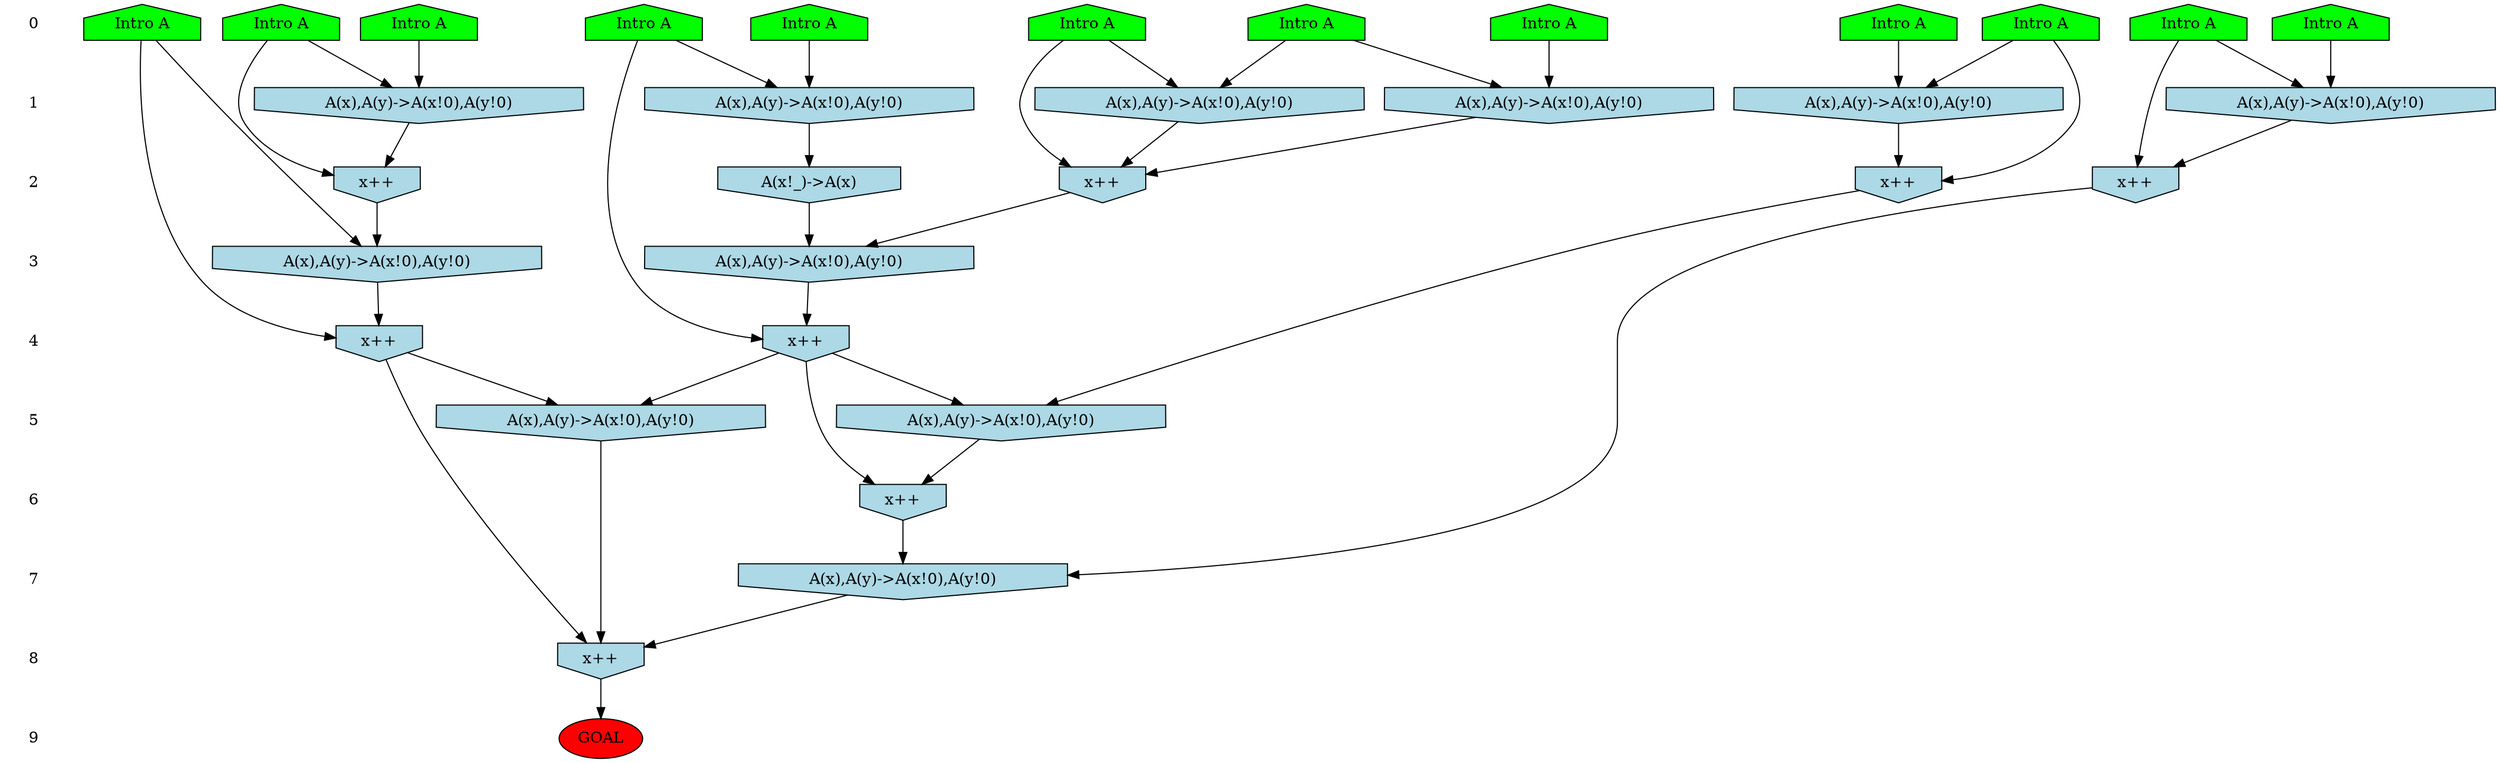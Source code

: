 /* Compression of 1 causal flows obtained in average at 1.520107E+00 t.u */
/* Compressed causal flows were: [388] */
digraph G{
 ranksep=.5 ; 
{ rank = same ; "0" [shape=plaintext] ; node_1 [label ="Intro A", shape=house, style=filled, fillcolor=green] ;
node_2 [label ="Intro A", shape=house, style=filled, fillcolor=green] ;
node_3 [label ="Intro A", shape=house, style=filled, fillcolor=green] ;
node_4 [label ="Intro A", shape=house, style=filled, fillcolor=green] ;
node_5 [label ="Intro A", shape=house, style=filled, fillcolor=green] ;
node_6 [label ="Intro A", shape=house, style=filled, fillcolor=green] ;
node_7 [label ="Intro A", shape=house, style=filled, fillcolor=green] ;
node_8 [label ="Intro A", shape=house, style=filled, fillcolor=green] ;
node_9 [label ="Intro A", shape=house, style=filled, fillcolor=green] ;
node_10 [label ="Intro A", shape=house, style=filled, fillcolor=green] ;
node_11 [label ="Intro A", shape=house, style=filled, fillcolor=green] ;
node_12 [label ="Intro A", shape=house, style=filled, fillcolor=green] ;
}
{ rank = same ; "1" [shape=plaintext] ; node_13 [label="A(x),A(y)->A(x!0),A(y!0)", shape=invhouse, style=filled, fillcolor = lightblue] ;
node_14 [label="A(x),A(y)->A(x!0),A(y!0)", shape=invhouse, style=filled, fillcolor = lightblue] ;
node_15 [label="A(x),A(y)->A(x!0),A(y!0)", shape=invhouse, style=filled, fillcolor = lightblue] ;
node_16 [label="A(x),A(y)->A(x!0),A(y!0)", shape=invhouse, style=filled, fillcolor = lightblue] ;
node_18 [label="A(x),A(y)->A(x!0),A(y!0)", shape=invhouse, style=filled, fillcolor = lightblue] ;
node_21 [label="A(x),A(y)->A(x!0),A(y!0)", shape=invhouse, style=filled, fillcolor = lightblue] ;
}
{ rank = same ; "2" [shape=plaintext] ; node_17 [label="A(x!_)->A(x)", shape=invhouse, style=filled, fillcolor = lightblue] ;
node_19 [label="x++", shape=invhouse, style=filled, fillcolor = lightblue] ;
node_20 [label="x++", shape=invhouse, style=filled, fillcolor = lightblue] ;
node_23 [label="x++", shape=invhouse, style=filled, fillcolor = lightblue] ;
node_25 [label="x++", shape=invhouse, style=filled, fillcolor = lightblue] ;
}
{ rank = same ; "3" [shape=plaintext] ; node_22 [label="A(x),A(y)->A(x!0),A(y!0)", shape=invhouse, style=filled, fillcolor = lightblue] ;
node_24 [label="A(x),A(y)->A(x!0),A(y!0)", shape=invhouse, style=filled, fillcolor = lightblue] ;
}
{ rank = same ; "4" [shape=plaintext] ; node_26 [label="x++", shape=invhouse, style=filled, fillcolor = lightblue] ;
node_29 [label="x++", shape=invhouse, style=filled, fillcolor = lightblue] ;
}
{ rank = same ; "5" [shape=plaintext] ; node_27 [label="A(x),A(y)->A(x!0),A(y!0)", shape=invhouse, style=filled, fillcolor = lightblue] ;
node_30 [label="A(x),A(y)->A(x!0),A(y!0)", shape=invhouse, style=filled, fillcolor = lightblue] ;
}
{ rank = same ; "6" [shape=plaintext] ; node_28 [label="x++", shape=invhouse, style=filled, fillcolor = lightblue] ;
}
{ rank = same ; "7" [shape=plaintext] ; node_31 [label="A(x),A(y)->A(x!0),A(y!0)", shape=invhouse, style=filled, fillcolor = lightblue] ;
}
{ rank = same ; "8" [shape=plaintext] ; node_32 [label="x++", shape=invhouse, style=filled, fillcolor = lightblue] ;
}
{ rank = same ; "9" [shape=plaintext] ; node_33 [label ="GOAL", style=filled, fillcolor=red] ;
}
"0" -> "1" [style="invis"]; 
"1" -> "2" [style="invis"]; 
"2" -> "3" [style="invis"]; 
"3" -> "4" [style="invis"]; 
"4" -> "5" [style="invis"]; 
"5" -> "6" [style="invis"]; 
"6" -> "7" [style="invis"]; 
"7" -> "8" [style="invis"]; 
"8" -> "9" [style="invis"]; 
node_1 -> node_13
node_11 -> node_13
node_4 -> node_14
node_9 -> node_14
node_3 -> node_15
node_7 -> node_15
node_8 -> node_16
node_10 -> node_16
node_13 -> node_17
node_5 -> node_18
node_10 -> node_18
node_8 -> node_19
node_16 -> node_19
node_18 -> node_19
node_3 -> node_20
node_15 -> node_20
node_2 -> node_21
node_12 -> node_21
node_17 -> node_22
node_19 -> node_22
node_12 -> node_23
node_21 -> node_23
node_6 -> node_24
node_20 -> node_24
node_4 -> node_25
node_14 -> node_25
node_11 -> node_26
node_22 -> node_26
node_23 -> node_27
node_26 -> node_27
node_26 -> node_28
node_27 -> node_28
node_6 -> node_29
node_24 -> node_29
node_26 -> node_30
node_29 -> node_30
node_25 -> node_31
node_28 -> node_31
node_29 -> node_32
node_30 -> node_32
node_31 -> node_32
node_32 -> node_33
}
/*
 Dot generation time: 0.000000
*/